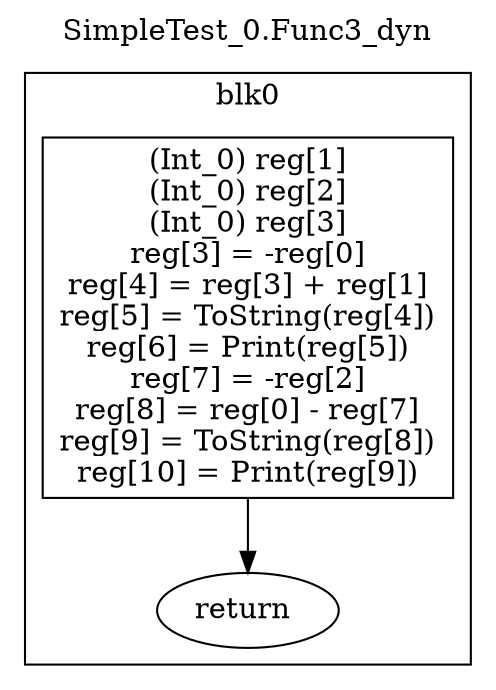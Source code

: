 digraph {
  rankdir=TB;
  b0_l0 -> b0_ret
  b0_l0 [label="(Int_0) reg[1]\n(Int_0) reg[2]\n(Int_0) reg[3]\nreg[3] = -reg[0]\nreg[4] = reg[3] + reg[1]\nreg[5] = ToString(reg[4])\nreg[6] = Print(reg[5])\nreg[7] = -reg[2]\nreg[8] = reg[0] - reg[7]\nreg[9] = ToString(reg[8])\nreg[10] = Print(reg[9])\n", shape=box]
  b0_ret [label="return "]
  subgraph cluster_b0 {
    label = "blk0";
    b0_l0;
    b0_ret;
  }
  labelloc="t"
  label="SimpleTest_0.Func3_dyn"
}